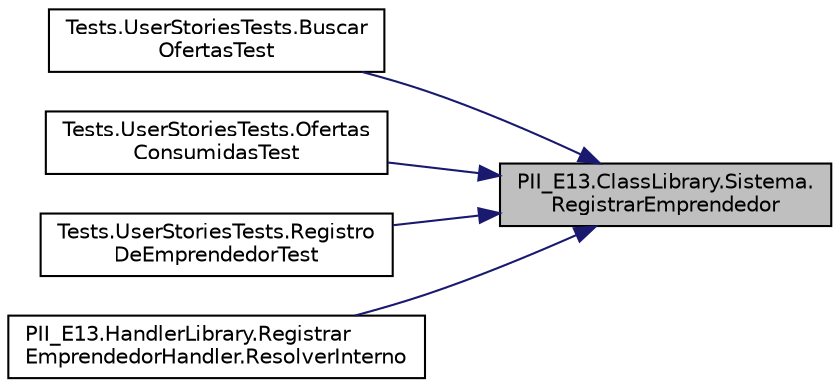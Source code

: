 digraph "PII_E13.ClassLibrary.Sistema.RegistrarEmprendedor"
{
 // INTERACTIVE_SVG=YES
 // LATEX_PDF_SIZE
  edge [fontname="Helvetica",fontsize="10",labelfontname="Helvetica",labelfontsize="10"];
  node [fontname="Helvetica",fontsize="10",shape=record];
  rankdir="RL";
  Node1 [label="PII_E13.ClassLibrary.Sistema.\lRegistrarEmprendedor",height=0.2,width=0.4,color="black", fillcolor="grey75", style="filled", fontcolor="black",tooltip="Registra un nuevo Emprendedor en el sistema."];
  Node1 -> Node2 [dir="back",color="midnightblue",fontsize="10",style="solid",fontname="Helvetica"];
  Node2 [label="Tests.UserStoriesTests.Buscar\lOfertasTest",height=0.2,width=0.4,color="black", fillcolor="white", style="filled",URL="$classTests_1_1UserStoriesTests.html#a888802d225bbd72618f9c5632594f6b3",tooltip="Prueba para la historia de usuario 8: Búsqueda de ofertas."];
  Node1 -> Node3 [dir="back",color="midnightblue",fontsize="10",style="solid",fontname="Helvetica"];
  Node3 [label="Tests.UserStoriesTests.Ofertas\lConsumidasTest",height=0.2,width=0.4,color="black", fillcolor="white", style="filled",URL="$classTests_1_1UserStoriesTests.html#a56183ee941eacef1a4254623135a3742",tooltip="Prueba para la historia de usuario 12: Ofertas consumidas por emprendedor"];
  Node1 -> Node4 [dir="back",color="midnightblue",fontsize="10",style="solid",fontname="Helvetica"];
  Node4 [label="Tests.UserStoriesTests.Registro\lDeEmprendedorTest",height=0.2,width=0.4,color="black", fillcolor="white", style="filled",URL="$classTests_1_1UserStoriesTests.html#aa6671f3e6af77f56846ad0c722b81e80",tooltip="Prueba para las historias de usuario 1 y 7: registro de un emprendedor en el sistema."];
  Node1 -> Node5 [dir="back",color="midnightblue",fontsize="10",style="solid",fontname="Helvetica"];
  Node5 [label="PII_E13.HandlerLibrary.Registrar\lEmprendedorHandler.ResolverInterno",height=0.2,width=0.4,color="black", fillcolor="white", style="filled",URL="$classPII__E13_1_1HandlerLibrary_1_1RegistrarEmprendedorHandler.html#a62da6402a029bdceabf36b8f4040ec24",tooltip="La clase procesa el mensaje y retorna true o no lo procesa y retorna false."];
}
